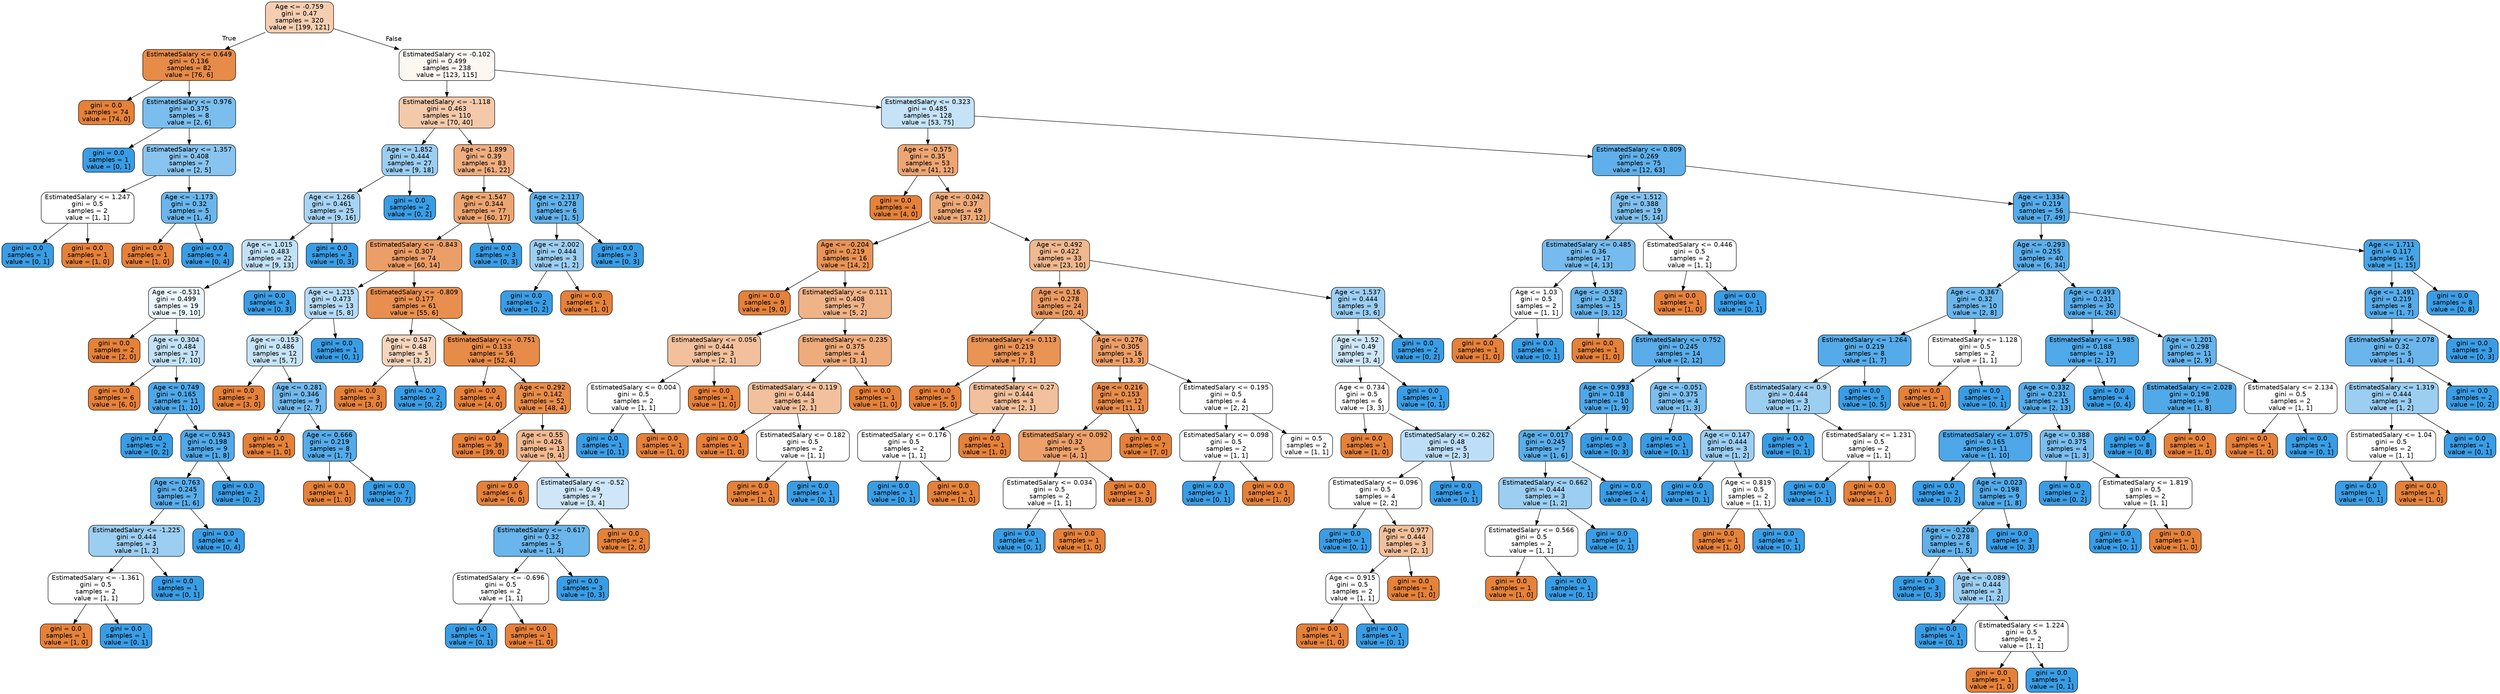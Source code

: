 digraph Tree {
node [shape=box, style="filled, rounded", color="black", fontname="helvetica"] ;
edge [fontname="helvetica"] ;
0 [label="Age <= -0.759\ngini = 0.47\nsamples = 320\nvalue = [199, 121]", fillcolor="#f5ceb1"] ;
1 [label="EstimatedSalary <= 0.649\ngini = 0.136\nsamples = 82\nvalue = [76, 6]", fillcolor="#e78b49"] ;
0 -> 1 [labeldistance=2.5, labelangle=45, headlabel="True"] ;
2 [label="gini = 0.0\nsamples = 74\nvalue = [74, 0]", fillcolor="#e58139"] ;
1 -> 2 ;
3 [label="EstimatedSalary <= 0.976\ngini = 0.375\nsamples = 8\nvalue = [2, 6]", fillcolor="#7bbeee"] ;
1 -> 3 ;
4 [label="gini = 0.0\nsamples = 1\nvalue = [0, 1]", fillcolor="#399de5"] ;
3 -> 4 ;
5 [label="EstimatedSalary <= 1.357\ngini = 0.408\nsamples = 7\nvalue = [2, 5]", fillcolor="#88c4ef"] ;
3 -> 5 ;
6 [label="EstimatedSalary <= 1.247\ngini = 0.5\nsamples = 2\nvalue = [1, 1]", fillcolor="#ffffff"] ;
5 -> 6 ;
7 [label="gini = 0.0\nsamples = 1\nvalue = [0, 1]", fillcolor="#399de5"] ;
6 -> 7 ;
8 [label="gini = 0.0\nsamples = 1\nvalue = [1, 0]", fillcolor="#e58139"] ;
6 -> 8 ;
9 [label="Age <= -1.173\ngini = 0.32\nsamples = 5\nvalue = [1, 4]", fillcolor="#6ab6ec"] ;
5 -> 9 ;
10 [label="gini = 0.0\nsamples = 1\nvalue = [1, 0]", fillcolor="#e58139"] ;
9 -> 10 ;
11 [label="gini = 0.0\nsamples = 4\nvalue = [0, 4]", fillcolor="#399de5"] ;
9 -> 11 ;
12 [label="EstimatedSalary <= -0.102\ngini = 0.499\nsamples = 238\nvalue = [123, 115]", fillcolor="#fdf7f2"] ;
0 -> 12 [labeldistance=2.5, labelangle=-45, headlabel="False"] ;
13 [label="EstimatedSalary <= -1.118\ngini = 0.463\nsamples = 110\nvalue = [70, 40]", fillcolor="#f4c9aa"] ;
12 -> 13 ;
14 [label="Age <= 1.852\ngini = 0.444\nsamples = 27\nvalue = [9, 18]", fillcolor="#9ccef2"] ;
13 -> 14 ;
15 [label="Age <= 1.266\ngini = 0.461\nsamples = 25\nvalue = [9, 16]", fillcolor="#a8d4f4"] ;
14 -> 15 ;
16 [label="Age <= 1.015\ngini = 0.483\nsamples = 22\nvalue = [9, 13]", fillcolor="#c2e1f7"] ;
15 -> 16 ;
17 [label="Age <= -0.531\ngini = 0.499\nsamples = 19\nvalue = [9, 10]", fillcolor="#ebf5fc"] ;
16 -> 17 ;
18 [label="gini = 0.0\nsamples = 2\nvalue = [2, 0]", fillcolor="#e58139"] ;
17 -> 18 ;
19 [label="Age <= 0.304\ngini = 0.484\nsamples = 17\nvalue = [7, 10]", fillcolor="#c4e2f7"] ;
17 -> 19 ;
20 [label="gini = 0.0\nsamples = 6\nvalue = [6, 0]", fillcolor="#e58139"] ;
19 -> 20 ;
21 [label="Age <= 0.749\ngini = 0.165\nsamples = 11\nvalue = [1, 10]", fillcolor="#4da7e8"] ;
19 -> 21 ;
22 [label="gini = 0.0\nsamples = 2\nvalue = [0, 2]", fillcolor="#399de5"] ;
21 -> 22 ;
23 [label="Age <= 0.943\ngini = 0.198\nsamples = 9\nvalue = [1, 8]", fillcolor="#52a9e8"] ;
21 -> 23 ;
24 [label="Age <= 0.763\ngini = 0.245\nsamples = 7\nvalue = [1, 6]", fillcolor="#5aade9"] ;
23 -> 24 ;
25 [label="EstimatedSalary <= -1.225\ngini = 0.444\nsamples = 3\nvalue = [1, 2]", fillcolor="#9ccef2"] ;
24 -> 25 ;
26 [label="EstimatedSalary <= -1.361\ngini = 0.5\nsamples = 2\nvalue = [1, 1]", fillcolor="#ffffff"] ;
25 -> 26 ;
27 [label="gini = 0.0\nsamples = 1\nvalue = [1, 0]", fillcolor="#e58139"] ;
26 -> 27 ;
28 [label="gini = 0.0\nsamples = 1\nvalue = [0, 1]", fillcolor="#399de5"] ;
26 -> 28 ;
29 [label="gini = 0.0\nsamples = 1\nvalue = [0, 1]", fillcolor="#399de5"] ;
25 -> 29 ;
30 [label="gini = 0.0\nsamples = 4\nvalue = [0, 4]", fillcolor="#399de5"] ;
24 -> 30 ;
31 [label="gini = 0.0\nsamples = 2\nvalue = [0, 2]", fillcolor="#399de5"] ;
23 -> 31 ;
32 [label="gini = 0.0\nsamples = 3\nvalue = [0, 3]", fillcolor="#399de5"] ;
16 -> 32 ;
33 [label="gini = 0.0\nsamples = 3\nvalue = [0, 3]", fillcolor="#399de5"] ;
15 -> 33 ;
34 [label="gini = 0.0\nsamples = 2\nvalue = [0, 2]", fillcolor="#399de5"] ;
14 -> 34 ;
35 [label="Age <= 1.899\ngini = 0.39\nsamples = 83\nvalue = [61, 22]", fillcolor="#eeae80"] ;
13 -> 35 ;
36 [label="Age <= 1.547\ngini = 0.344\nsamples = 77\nvalue = [60, 17]", fillcolor="#eca571"] ;
35 -> 36 ;
37 [label="EstimatedSalary <= -0.843\ngini = 0.307\nsamples = 74\nvalue = [60, 14]", fillcolor="#eb9e67"] ;
36 -> 37 ;
38 [label="Age <= 1.215\ngini = 0.473\nsamples = 13\nvalue = [5, 8]", fillcolor="#b5daf5"] ;
37 -> 38 ;
39 [label="Age <= -0.153\ngini = 0.486\nsamples = 12\nvalue = [5, 7]", fillcolor="#c6e3f8"] ;
38 -> 39 ;
40 [label="gini = 0.0\nsamples = 3\nvalue = [3, 0]", fillcolor="#e58139"] ;
39 -> 40 ;
41 [label="Age <= 0.281\ngini = 0.346\nsamples = 9\nvalue = [2, 7]", fillcolor="#72b9ec"] ;
39 -> 41 ;
42 [label="gini = 0.0\nsamples = 1\nvalue = [1, 0]", fillcolor="#e58139"] ;
41 -> 42 ;
43 [label="Age <= 0.666\ngini = 0.219\nsamples = 8\nvalue = [1, 7]", fillcolor="#55abe9"] ;
41 -> 43 ;
44 [label="gini = 0.0\nsamples = 1\nvalue = [1, 0]", fillcolor="#e58139"] ;
43 -> 44 ;
45 [label="gini = 0.0\nsamples = 7\nvalue = [0, 7]", fillcolor="#399de5"] ;
43 -> 45 ;
46 [label="gini = 0.0\nsamples = 1\nvalue = [0, 1]", fillcolor="#399de5"] ;
38 -> 46 ;
47 [label="EstimatedSalary <= -0.809\ngini = 0.177\nsamples = 61\nvalue = [55, 6]", fillcolor="#e88f4f"] ;
37 -> 47 ;
48 [label="Age <= 0.547\ngini = 0.48\nsamples = 5\nvalue = [3, 2]", fillcolor="#f6d5bd"] ;
47 -> 48 ;
49 [label="gini = 0.0\nsamples = 3\nvalue = [3, 0]", fillcolor="#e58139"] ;
48 -> 49 ;
50 [label="gini = 0.0\nsamples = 2\nvalue = [0, 2]", fillcolor="#399de5"] ;
48 -> 50 ;
51 [label="EstimatedSalary <= -0.751\ngini = 0.133\nsamples = 56\nvalue = [52, 4]", fillcolor="#e78b48"] ;
47 -> 51 ;
52 [label="gini = 0.0\nsamples = 4\nvalue = [4, 0]", fillcolor="#e58139"] ;
51 -> 52 ;
53 [label="Age <= 0.292\ngini = 0.142\nsamples = 52\nvalue = [48, 4]", fillcolor="#e78c49"] ;
51 -> 53 ;
54 [label="gini = 0.0\nsamples = 39\nvalue = [39, 0]", fillcolor="#e58139"] ;
53 -> 54 ;
55 [label="Age <= 0.55\ngini = 0.426\nsamples = 13\nvalue = [9, 4]", fillcolor="#f1b991"] ;
53 -> 55 ;
56 [label="gini = 0.0\nsamples = 6\nvalue = [6, 0]", fillcolor="#e58139"] ;
55 -> 56 ;
57 [label="EstimatedSalary <= -0.52\ngini = 0.49\nsamples = 7\nvalue = [3, 4]", fillcolor="#cee6f8"] ;
55 -> 57 ;
58 [label="EstimatedSalary <= -0.617\ngini = 0.32\nsamples = 5\nvalue = [1, 4]", fillcolor="#6ab6ec"] ;
57 -> 58 ;
59 [label="EstimatedSalary <= -0.696\ngini = 0.5\nsamples = 2\nvalue = [1, 1]", fillcolor="#ffffff"] ;
58 -> 59 ;
60 [label="gini = 0.0\nsamples = 1\nvalue = [0, 1]", fillcolor="#399de5"] ;
59 -> 60 ;
61 [label="gini = 0.0\nsamples = 1\nvalue = [1, 0]", fillcolor="#e58139"] ;
59 -> 61 ;
62 [label="gini = 0.0\nsamples = 3\nvalue = [0, 3]", fillcolor="#399de5"] ;
58 -> 62 ;
63 [label="gini = 0.0\nsamples = 2\nvalue = [2, 0]", fillcolor="#e58139"] ;
57 -> 63 ;
64 [label="gini = 0.0\nsamples = 3\nvalue = [0, 3]", fillcolor="#399de5"] ;
36 -> 64 ;
65 [label="Age <= 2.117\ngini = 0.278\nsamples = 6\nvalue = [1, 5]", fillcolor="#61b1ea"] ;
35 -> 65 ;
66 [label="Age <= 2.002\ngini = 0.444\nsamples = 3\nvalue = [1, 2]", fillcolor="#9ccef2"] ;
65 -> 66 ;
67 [label="gini = 0.0\nsamples = 2\nvalue = [0, 2]", fillcolor="#399de5"] ;
66 -> 67 ;
68 [label="gini = 0.0\nsamples = 1\nvalue = [1, 0]", fillcolor="#e58139"] ;
66 -> 68 ;
69 [label="gini = 0.0\nsamples = 3\nvalue = [0, 3]", fillcolor="#399de5"] ;
65 -> 69 ;
70 [label="EstimatedSalary <= 0.323\ngini = 0.485\nsamples = 128\nvalue = [53, 75]", fillcolor="#c5e2f7"] ;
12 -> 70 ;
71 [label="Age <= -0.575\ngini = 0.35\nsamples = 53\nvalue = [41, 12]", fillcolor="#eda673"] ;
70 -> 71 ;
72 [label="gini = 0.0\nsamples = 4\nvalue = [4, 0]", fillcolor="#e58139"] ;
71 -> 72 ;
73 [label="Age <= -0.042\ngini = 0.37\nsamples = 49\nvalue = [37, 12]", fillcolor="#edaa79"] ;
71 -> 73 ;
74 [label="Age <= -0.204\ngini = 0.219\nsamples = 16\nvalue = [14, 2]", fillcolor="#e99355"] ;
73 -> 74 ;
75 [label="gini = 0.0\nsamples = 9\nvalue = [9, 0]", fillcolor="#e58139"] ;
74 -> 75 ;
76 [label="EstimatedSalary <= 0.111\ngini = 0.408\nsamples = 7\nvalue = [5, 2]", fillcolor="#efb388"] ;
74 -> 76 ;
77 [label="EstimatedSalary <= 0.056\ngini = 0.444\nsamples = 3\nvalue = [2, 1]", fillcolor="#f2c09c"] ;
76 -> 77 ;
78 [label="EstimatedSalary <= 0.004\ngini = 0.5\nsamples = 2\nvalue = [1, 1]", fillcolor="#ffffff"] ;
77 -> 78 ;
79 [label="gini = 0.0\nsamples = 1\nvalue = [0, 1]", fillcolor="#399de5"] ;
78 -> 79 ;
80 [label="gini = 0.0\nsamples = 1\nvalue = [1, 0]", fillcolor="#e58139"] ;
78 -> 80 ;
81 [label="gini = 0.0\nsamples = 1\nvalue = [1, 0]", fillcolor="#e58139"] ;
77 -> 81 ;
82 [label="EstimatedSalary <= 0.235\ngini = 0.375\nsamples = 4\nvalue = [3, 1]", fillcolor="#eeab7b"] ;
76 -> 82 ;
83 [label="EstimatedSalary <= 0.119\ngini = 0.444\nsamples = 3\nvalue = [2, 1]", fillcolor="#f2c09c"] ;
82 -> 83 ;
84 [label="gini = 0.0\nsamples = 1\nvalue = [1, 0]", fillcolor="#e58139"] ;
83 -> 84 ;
85 [label="EstimatedSalary <= 0.182\ngini = 0.5\nsamples = 2\nvalue = [1, 1]", fillcolor="#ffffff"] ;
83 -> 85 ;
86 [label="gini = 0.0\nsamples = 1\nvalue = [1, 0]", fillcolor="#e58139"] ;
85 -> 86 ;
87 [label="gini = 0.0\nsamples = 1\nvalue = [0, 1]", fillcolor="#399de5"] ;
85 -> 87 ;
88 [label="gini = 0.0\nsamples = 1\nvalue = [1, 0]", fillcolor="#e58139"] ;
82 -> 88 ;
89 [label="Age <= 0.492\ngini = 0.422\nsamples = 33\nvalue = [23, 10]", fillcolor="#f0b88f"] ;
73 -> 89 ;
90 [label="Age <= 0.16\ngini = 0.278\nsamples = 24\nvalue = [20, 4]", fillcolor="#ea9a61"] ;
89 -> 90 ;
91 [label="EstimatedSalary <= 0.113\ngini = 0.219\nsamples = 8\nvalue = [7, 1]", fillcolor="#e99355"] ;
90 -> 91 ;
92 [label="gini = 0.0\nsamples = 5\nvalue = [5, 0]", fillcolor="#e58139"] ;
91 -> 92 ;
93 [label="EstimatedSalary <= 0.27\ngini = 0.444\nsamples = 3\nvalue = [2, 1]", fillcolor="#f2c09c"] ;
91 -> 93 ;
94 [label="EstimatedSalary <= 0.176\ngini = 0.5\nsamples = 2\nvalue = [1, 1]", fillcolor="#ffffff"] ;
93 -> 94 ;
95 [label="gini = 0.0\nsamples = 1\nvalue = [0, 1]", fillcolor="#399de5"] ;
94 -> 95 ;
96 [label="gini = 0.0\nsamples = 1\nvalue = [1, 0]", fillcolor="#e58139"] ;
94 -> 96 ;
97 [label="gini = 0.0\nsamples = 1\nvalue = [1, 0]", fillcolor="#e58139"] ;
93 -> 97 ;
98 [label="Age <= 0.276\ngini = 0.305\nsamples = 16\nvalue = [13, 3]", fillcolor="#eb9e67"] ;
90 -> 98 ;
99 [label="Age <= 0.216\ngini = 0.153\nsamples = 12\nvalue = [11, 1]", fillcolor="#e78c4b"] ;
98 -> 99 ;
100 [label="EstimatedSalary <= 0.092\ngini = 0.32\nsamples = 5\nvalue = [4, 1]", fillcolor="#eca06a"] ;
99 -> 100 ;
101 [label="EstimatedSalary <= 0.034\ngini = 0.5\nsamples = 2\nvalue = [1, 1]", fillcolor="#ffffff"] ;
100 -> 101 ;
102 [label="gini = 0.0\nsamples = 1\nvalue = [0, 1]", fillcolor="#399de5"] ;
101 -> 102 ;
103 [label="gini = 0.0\nsamples = 1\nvalue = [1, 0]", fillcolor="#e58139"] ;
101 -> 103 ;
104 [label="gini = 0.0\nsamples = 3\nvalue = [3, 0]", fillcolor="#e58139"] ;
100 -> 104 ;
105 [label="gini = 0.0\nsamples = 7\nvalue = [7, 0]", fillcolor="#e58139"] ;
99 -> 105 ;
106 [label="EstimatedSalary <= 0.195\ngini = 0.5\nsamples = 4\nvalue = [2, 2]", fillcolor="#ffffff"] ;
98 -> 106 ;
107 [label="EstimatedSalary <= 0.098\ngini = 0.5\nsamples = 2\nvalue = [1, 1]", fillcolor="#ffffff"] ;
106 -> 107 ;
108 [label="gini = 0.0\nsamples = 1\nvalue = [0, 1]", fillcolor="#399de5"] ;
107 -> 108 ;
109 [label="gini = 0.0\nsamples = 1\nvalue = [1, 0]", fillcolor="#e58139"] ;
107 -> 109 ;
110 [label="gini = 0.5\nsamples = 2\nvalue = [1, 1]", fillcolor="#ffffff"] ;
106 -> 110 ;
111 [label="Age <= 1.537\ngini = 0.444\nsamples = 9\nvalue = [3, 6]", fillcolor="#9ccef2"] ;
89 -> 111 ;
112 [label="Age <= 1.52\ngini = 0.49\nsamples = 7\nvalue = [3, 4]", fillcolor="#cee6f8"] ;
111 -> 112 ;
113 [label="Age <= 0.734\ngini = 0.5\nsamples = 6\nvalue = [3, 3]", fillcolor="#ffffff"] ;
112 -> 113 ;
114 [label="gini = 0.0\nsamples = 1\nvalue = [1, 0]", fillcolor="#e58139"] ;
113 -> 114 ;
115 [label="EstimatedSalary <= 0.262\ngini = 0.48\nsamples = 5\nvalue = [2, 3]", fillcolor="#bddef6"] ;
113 -> 115 ;
116 [label="EstimatedSalary <= 0.096\ngini = 0.5\nsamples = 4\nvalue = [2, 2]", fillcolor="#ffffff"] ;
115 -> 116 ;
117 [label="gini = 0.0\nsamples = 1\nvalue = [0, 1]", fillcolor="#399de5"] ;
116 -> 117 ;
118 [label="Age <= 0.977\ngini = 0.444\nsamples = 3\nvalue = [2, 1]", fillcolor="#f2c09c"] ;
116 -> 118 ;
119 [label="Age <= 0.915\ngini = 0.5\nsamples = 2\nvalue = [1, 1]", fillcolor="#ffffff"] ;
118 -> 119 ;
120 [label="gini = 0.0\nsamples = 1\nvalue = [1, 0]", fillcolor="#e58139"] ;
119 -> 120 ;
121 [label="gini = 0.0\nsamples = 1\nvalue = [0, 1]", fillcolor="#399de5"] ;
119 -> 121 ;
122 [label="gini = 0.0\nsamples = 1\nvalue = [1, 0]", fillcolor="#e58139"] ;
118 -> 122 ;
123 [label="gini = 0.0\nsamples = 1\nvalue = [0, 1]", fillcolor="#399de5"] ;
115 -> 123 ;
124 [label="gini = 0.0\nsamples = 1\nvalue = [0, 1]", fillcolor="#399de5"] ;
112 -> 124 ;
125 [label="gini = 0.0\nsamples = 2\nvalue = [0, 2]", fillcolor="#399de5"] ;
111 -> 125 ;
126 [label="EstimatedSalary <= 0.809\ngini = 0.269\nsamples = 75\nvalue = [12, 63]", fillcolor="#5fb0ea"] ;
70 -> 126 ;
127 [label="Age <= 1.512\ngini = 0.388\nsamples = 19\nvalue = [5, 14]", fillcolor="#80c0ee"] ;
126 -> 127 ;
128 [label="EstimatedSalary <= 0.485\ngini = 0.36\nsamples = 17\nvalue = [4, 13]", fillcolor="#76bbed"] ;
127 -> 128 ;
129 [label="Age <= 1.03\ngini = 0.5\nsamples = 2\nvalue = [1, 1]", fillcolor="#ffffff"] ;
128 -> 129 ;
130 [label="gini = 0.0\nsamples = 1\nvalue = [1, 0]", fillcolor="#e58139"] ;
129 -> 130 ;
131 [label="gini = 0.0\nsamples = 1\nvalue = [0, 1]", fillcolor="#399de5"] ;
129 -> 131 ;
132 [label="Age <= -0.582\ngini = 0.32\nsamples = 15\nvalue = [3, 12]", fillcolor="#6ab6ec"] ;
128 -> 132 ;
133 [label="gini = 0.0\nsamples = 1\nvalue = [1, 0]", fillcolor="#e58139"] ;
132 -> 133 ;
134 [label="EstimatedSalary <= 0.752\ngini = 0.245\nsamples = 14\nvalue = [2, 12]", fillcolor="#5aade9"] ;
132 -> 134 ;
135 [label="Age <= 0.993\ngini = 0.18\nsamples = 10\nvalue = [1, 9]", fillcolor="#4fa8e8"] ;
134 -> 135 ;
136 [label="Age <= 0.017\ngini = 0.245\nsamples = 7\nvalue = [1, 6]", fillcolor="#5aade9"] ;
135 -> 136 ;
137 [label="EstimatedSalary <= 0.662\ngini = 0.444\nsamples = 3\nvalue = [1, 2]", fillcolor="#9ccef2"] ;
136 -> 137 ;
138 [label="EstimatedSalary <= 0.566\ngini = 0.5\nsamples = 2\nvalue = [1, 1]", fillcolor="#ffffff"] ;
137 -> 138 ;
139 [label="gini = 0.0\nsamples = 1\nvalue = [1, 0]", fillcolor="#e58139"] ;
138 -> 139 ;
140 [label="gini = 0.0\nsamples = 1\nvalue = [0, 1]", fillcolor="#399de5"] ;
138 -> 140 ;
141 [label="gini = 0.0\nsamples = 1\nvalue = [0, 1]", fillcolor="#399de5"] ;
137 -> 141 ;
142 [label="gini = 0.0\nsamples = 4\nvalue = [0, 4]", fillcolor="#399de5"] ;
136 -> 142 ;
143 [label="gini = 0.0\nsamples = 3\nvalue = [0, 3]", fillcolor="#399de5"] ;
135 -> 143 ;
144 [label="Age <= -0.051\ngini = 0.375\nsamples = 4\nvalue = [1, 3]", fillcolor="#7bbeee"] ;
134 -> 144 ;
145 [label="gini = 0.0\nsamples = 1\nvalue = [0, 1]", fillcolor="#399de5"] ;
144 -> 145 ;
146 [label="Age <= 0.147\ngini = 0.444\nsamples = 3\nvalue = [1, 2]", fillcolor="#9ccef2"] ;
144 -> 146 ;
147 [label="gini = 0.0\nsamples = 1\nvalue = [0, 1]", fillcolor="#399de5"] ;
146 -> 147 ;
148 [label="Age <= 0.819\ngini = 0.5\nsamples = 2\nvalue = [1, 1]", fillcolor="#ffffff"] ;
146 -> 148 ;
149 [label="gini = 0.0\nsamples = 1\nvalue = [1, 0]", fillcolor="#e58139"] ;
148 -> 149 ;
150 [label="gini = 0.0\nsamples = 1\nvalue = [0, 1]", fillcolor="#399de5"] ;
148 -> 150 ;
151 [label="EstimatedSalary <= 0.446\ngini = 0.5\nsamples = 2\nvalue = [1, 1]", fillcolor="#ffffff"] ;
127 -> 151 ;
152 [label="gini = 0.0\nsamples = 1\nvalue = [1, 0]", fillcolor="#e58139"] ;
151 -> 152 ;
153 [label="gini = 0.0\nsamples = 1\nvalue = [0, 1]", fillcolor="#399de5"] ;
151 -> 153 ;
154 [label="Age <= 1.334\ngini = 0.219\nsamples = 56\nvalue = [7, 49]", fillcolor="#55abe9"] ;
126 -> 154 ;
155 [label="Age <= -0.293\ngini = 0.255\nsamples = 40\nvalue = [6, 34]", fillcolor="#5caeea"] ;
154 -> 155 ;
156 [label="Age <= -0.367\ngini = 0.32\nsamples = 10\nvalue = [2, 8]", fillcolor="#6ab6ec"] ;
155 -> 156 ;
157 [label="EstimatedSalary <= 1.264\ngini = 0.219\nsamples = 8\nvalue = [1, 7]", fillcolor="#55abe9"] ;
156 -> 157 ;
158 [label="EstimatedSalary <= 0.9\ngini = 0.444\nsamples = 3\nvalue = [1, 2]", fillcolor="#9ccef2"] ;
157 -> 158 ;
159 [label="gini = 0.0\nsamples = 1\nvalue = [0, 1]", fillcolor="#399de5"] ;
158 -> 159 ;
160 [label="EstimatedSalary <= 1.231\ngini = 0.5\nsamples = 2\nvalue = [1, 1]", fillcolor="#ffffff"] ;
158 -> 160 ;
161 [label="gini = 0.0\nsamples = 1\nvalue = [0, 1]", fillcolor="#399de5"] ;
160 -> 161 ;
162 [label="gini = 0.0\nsamples = 1\nvalue = [1, 0]", fillcolor="#e58139"] ;
160 -> 162 ;
163 [label="gini = 0.0\nsamples = 5\nvalue = [0, 5]", fillcolor="#399de5"] ;
157 -> 163 ;
164 [label="EstimatedSalary <= 1.128\ngini = 0.5\nsamples = 2\nvalue = [1, 1]", fillcolor="#ffffff"] ;
156 -> 164 ;
165 [label="gini = 0.0\nsamples = 1\nvalue = [1, 0]", fillcolor="#e58139"] ;
164 -> 165 ;
166 [label="gini = 0.0\nsamples = 1\nvalue = [0, 1]", fillcolor="#399de5"] ;
164 -> 166 ;
167 [label="Age <= 0.493\ngini = 0.231\nsamples = 30\nvalue = [4, 26]", fillcolor="#57ace9"] ;
155 -> 167 ;
168 [label="EstimatedSalary <= 1.985\ngini = 0.188\nsamples = 19\nvalue = [2, 17]", fillcolor="#50a9e8"] ;
167 -> 168 ;
169 [label="Age <= 0.332\ngini = 0.231\nsamples = 15\nvalue = [2, 13]", fillcolor="#57ace9"] ;
168 -> 169 ;
170 [label="EstimatedSalary <= 1.075\ngini = 0.165\nsamples = 11\nvalue = [1, 10]", fillcolor="#4da7e8"] ;
169 -> 170 ;
171 [label="gini = 0.0\nsamples = 2\nvalue = [0, 2]", fillcolor="#399de5"] ;
170 -> 171 ;
172 [label="Age <= 0.023\ngini = 0.198\nsamples = 9\nvalue = [1, 8]", fillcolor="#52a9e8"] ;
170 -> 172 ;
173 [label="Age <= -0.208\ngini = 0.278\nsamples = 6\nvalue = [1, 5]", fillcolor="#61b1ea"] ;
172 -> 173 ;
174 [label="gini = 0.0\nsamples = 3\nvalue = [0, 3]", fillcolor="#399de5"] ;
173 -> 174 ;
175 [label="Age <= -0.089\ngini = 0.444\nsamples = 3\nvalue = [1, 2]", fillcolor="#9ccef2"] ;
173 -> 175 ;
176 [label="gini = 0.0\nsamples = 1\nvalue = [0, 1]", fillcolor="#399de5"] ;
175 -> 176 ;
177 [label="EstimatedSalary <= 1.224\ngini = 0.5\nsamples = 2\nvalue = [1, 1]", fillcolor="#ffffff"] ;
175 -> 177 ;
178 [label="gini = 0.0\nsamples = 1\nvalue = [1, 0]", fillcolor="#e58139"] ;
177 -> 178 ;
179 [label="gini = 0.0\nsamples = 1\nvalue = [0, 1]", fillcolor="#399de5"] ;
177 -> 179 ;
180 [label="gini = 0.0\nsamples = 3\nvalue = [0, 3]", fillcolor="#399de5"] ;
172 -> 180 ;
181 [label="Age <= 0.388\ngini = 0.375\nsamples = 4\nvalue = [1, 3]", fillcolor="#7bbeee"] ;
169 -> 181 ;
182 [label="gini = 0.0\nsamples = 2\nvalue = [0, 2]", fillcolor="#399de5"] ;
181 -> 182 ;
183 [label="EstimatedSalary <= 1.819\ngini = 0.5\nsamples = 2\nvalue = [1, 1]", fillcolor="#ffffff"] ;
181 -> 183 ;
184 [label="gini = 0.0\nsamples = 1\nvalue = [0, 1]", fillcolor="#399de5"] ;
183 -> 184 ;
185 [label="gini = 0.0\nsamples = 1\nvalue = [1, 0]", fillcolor="#e58139"] ;
183 -> 185 ;
186 [label="gini = 0.0\nsamples = 4\nvalue = [0, 4]", fillcolor="#399de5"] ;
168 -> 186 ;
187 [label="Age <= 1.201\ngini = 0.298\nsamples = 11\nvalue = [2, 9]", fillcolor="#65b3eb"] ;
167 -> 187 ;
188 [label="EstimatedSalary <= 2.028\ngini = 0.198\nsamples = 9\nvalue = [1, 8]", fillcolor="#52a9e8"] ;
187 -> 188 ;
189 [label="gini = 0.0\nsamples = 8\nvalue = [0, 8]", fillcolor="#399de5"] ;
188 -> 189 ;
190 [label="gini = 0.0\nsamples = 1\nvalue = [1, 0]", fillcolor="#e58139"] ;
188 -> 190 ;
191 [label="EstimatedSalary <= 2.134\ngini = 0.5\nsamples = 2\nvalue = [1, 1]", fillcolor="#ffffff"] ;
187 -> 191 ;
192 [label="gini = 0.0\nsamples = 1\nvalue = [1, 0]", fillcolor="#e58139"] ;
191 -> 192 ;
193 [label="gini = 0.0\nsamples = 1\nvalue = [0, 1]", fillcolor="#399de5"] ;
191 -> 193 ;
194 [label="Age <= 1.711\ngini = 0.117\nsamples = 16\nvalue = [1, 15]", fillcolor="#46a4e7"] ;
154 -> 194 ;
195 [label="Age <= 1.491\ngini = 0.219\nsamples = 8\nvalue = [1, 7]", fillcolor="#55abe9"] ;
194 -> 195 ;
196 [label="EstimatedSalary <= 2.078\ngini = 0.32\nsamples = 5\nvalue = [1, 4]", fillcolor="#6ab6ec"] ;
195 -> 196 ;
197 [label="EstimatedSalary <= 1.319\ngini = 0.444\nsamples = 3\nvalue = [1, 2]", fillcolor="#9ccef2"] ;
196 -> 197 ;
198 [label="EstimatedSalary <= 1.04\ngini = 0.5\nsamples = 2\nvalue = [1, 1]", fillcolor="#ffffff"] ;
197 -> 198 ;
199 [label="gini = 0.0\nsamples = 1\nvalue = [0, 1]", fillcolor="#399de5"] ;
198 -> 199 ;
200 [label="gini = 0.0\nsamples = 1\nvalue = [1, 0]", fillcolor="#e58139"] ;
198 -> 200 ;
201 [label="gini = 0.0\nsamples = 1\nvalue = [0, 1]", fillcolor="#399de5"] ;
197 -> 201 ;
202 [label="gini = 0.0\nsamples = 2\nvalue = [0, 2]", fillcolor="#399de5"] ;
196 -> 202 ;
203 [label="gini = 0.0\nsamples = 3\nvalue = [0, 3]", fillcolor="#399de5"] ;
195 -> 203 ;
204 [label="gini = 0.0\nsamples = 8\nvalue = [0, 8]", fillcolor="#399de5"] ;
194 -> 204 ;
}